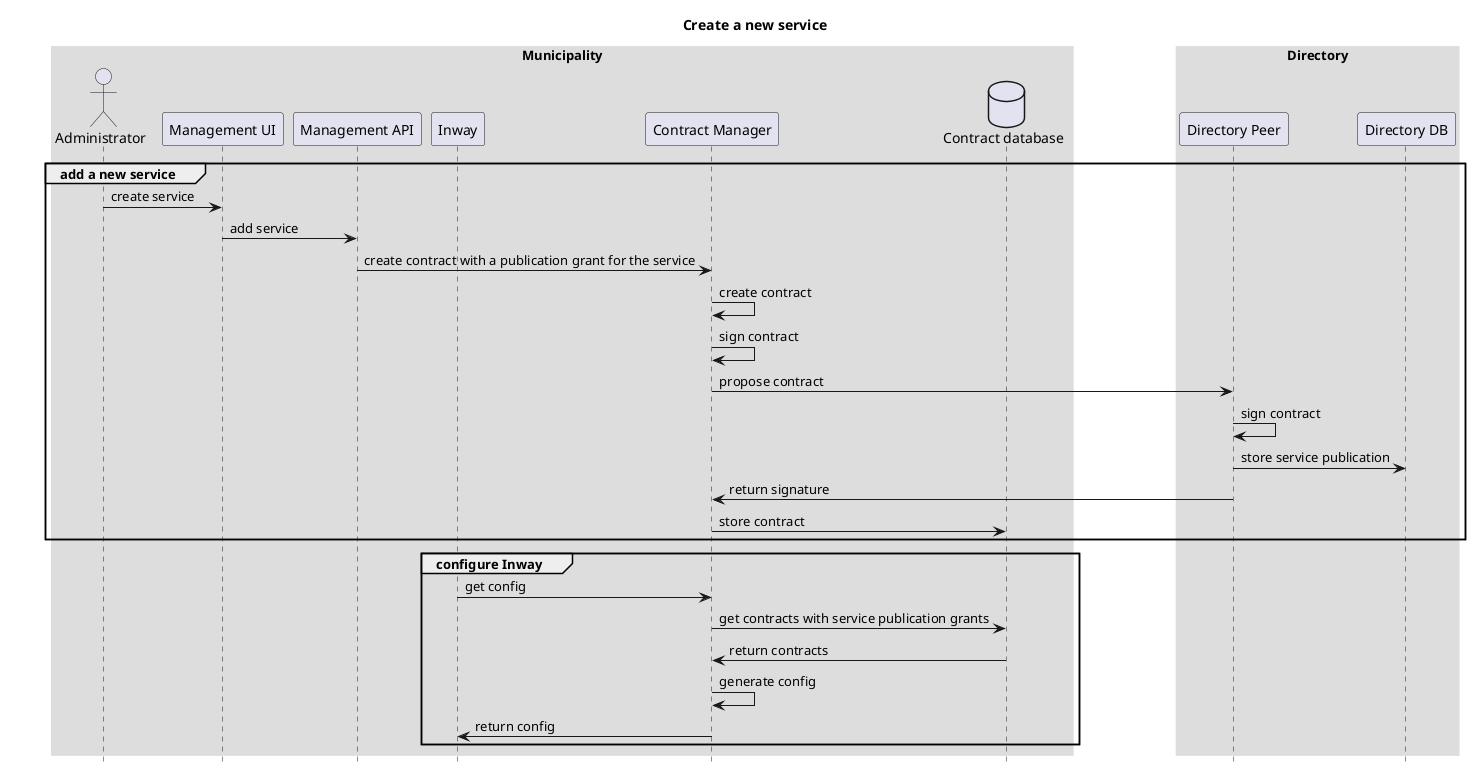 @startuml
title: Create a new service

skinparam sequenceBoxBorderColor #transparent
skinparam boxPadding 50
hide footbox


box "Municipality"
actor "Administrator" as administrator
participant "Management UI" as managementUI
participant "Management API" as managementAPI
participant "Inway" as inway
participant "Contract Manager" as contractManager
database "Contract database" as contractDatabase
end box

box "Directory"
participant "Directory Peer" as directoryPeer
participant "Directory DB" as directoryDatabase
end box

group add a new service

administrator -> managementUI: create service
managementUI -> managementAPI: add service
managementAPI -> contractManager: create contract with a publication grant for the service
contractManager -> contractManager: create contract
contractManager -> contractManager: sign contract
contractManager -> directoryPeer: propose contract
directoryPeer -> directoryPeer: sign contract
directoryPeer -> directoryDatabase: store service publication
directoryPeer -> contractManager: return signature
contractManager -> contractDatabase: store contract

end

group configure Inway

inway -> contractManager: get config
contractManager -> contractDatabase: get contracts with service publication grants
contractDatabase -> contractManager: return contracts
contractManager -> contractManager: generate config
contractManager -> inway: return config

end

@enduml
